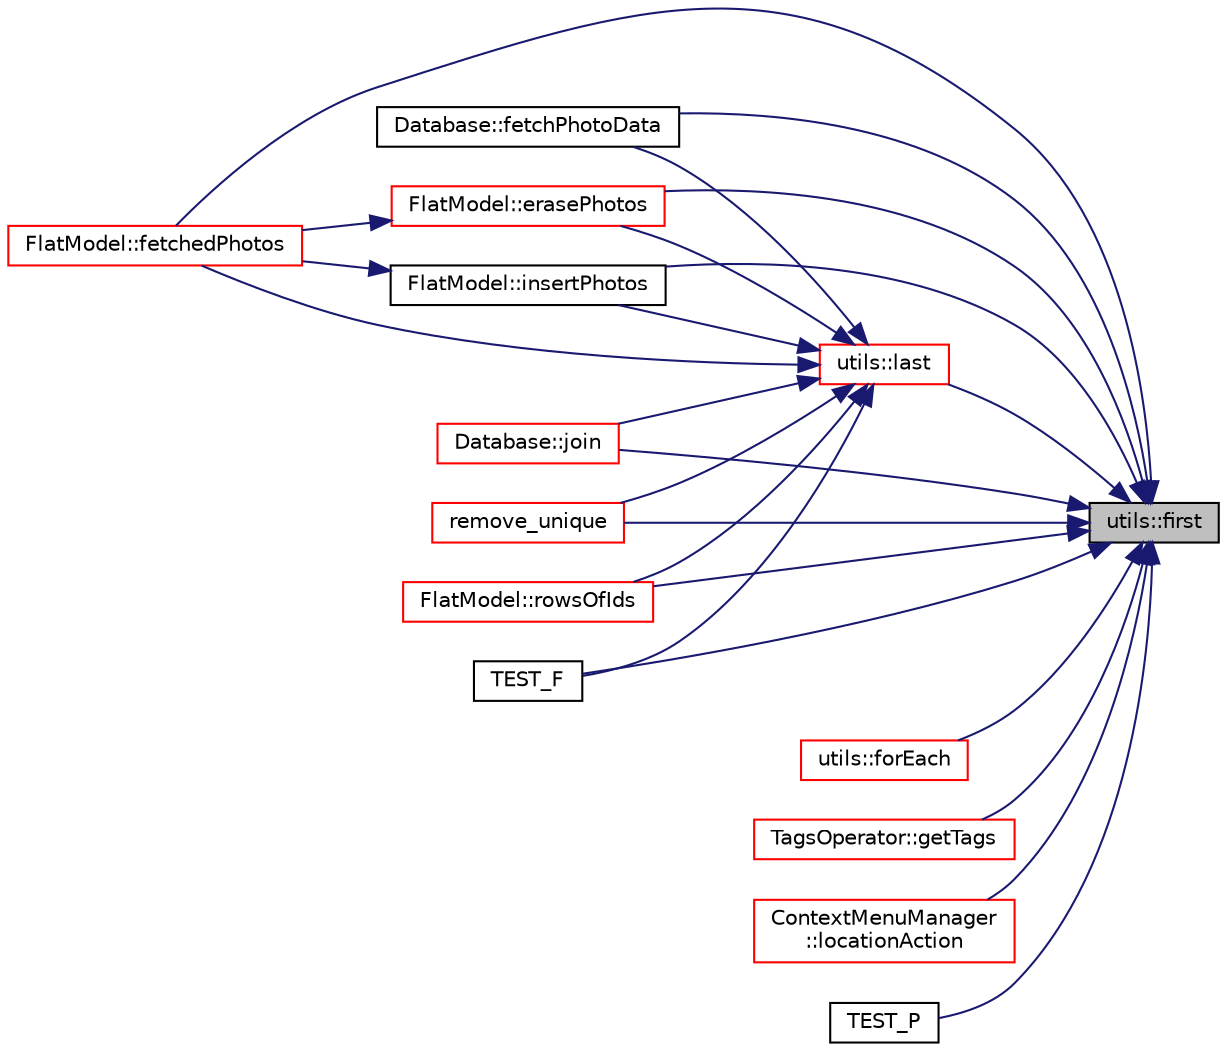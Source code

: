 digraph "utils::first"
{
 // LATEX_PDF_SIZE
  edge [fontname="Helvetica",fontsize="10",labelfontname="Helvetica",labelfontsize="10"];
  node [fontname="Helvetica",fontsize="10",shape=record];
  rankdir="RL";
  Node1 [label="utils::first",height=0.2,width=0.4,color="black", fillcolor="grey75", style="filled", fontcolor="black",tooltip=" "];
  Node1 -> Node2 [dir="back",color="midnightblue",fontsize="10",style="solid",fontname="Helvetica"];
  Node2 [label="FlatModel::erasePhotos",height=0.2,width=0.4,color="red", fillcolor="white", style="filled",URL="$class_flat_model.html#a17ca17a325581fe166f3dfba8cc8f9d0",tooltip=" "];
  Node2 -> Node3 [dir="back",color="midnightblue",fontsize="10",style="solid",fontname="Helvetica"];
  Node3 [label="FlatModel::fetchedPhotos",height=0.2,width=0.4,color="red", fillcolor="white", style="filled",URL="$class_flat_model.html#a592defb48c9e248c670c50350d8e663b",tooltip=" "];
  Node1 -> Node3 [dir="back",color="midnightblue",fontsize="10",style="solid",fontname="Helvetica"];
  Node1 -> Node21 [dir="back",color="midnightblue",fontsize="10",style="solid",fontname="Helvetica"];
  Node21 [label="Database::fetchPhotoData",height=0.2,width=0.4,color="black", fillcolor="white", style="filled",URL="$namespace_database.html#afaa9ca837b4731b68881090e4a6c34a4",tooltip=" "];
  Node1 -> Node22 [dir="back",color="midnightblue",fontsize="10",style="solid",fontname="Helvetica"];
  Node22 [label="utils::forEach",height=0.2,width=0.4,color="red", fillcolor="white", style="filled",URL="$namespaceutils.html#a23062c1030f23b28c121613089ddf9ac",tooltip=" "];
  Node1 -> Node24 [dir="back",color="midnightblue",fontsize="10",style="solid",fontname="Helvetica"];
  Node24 [label="TagsOperator::getTags",height=0.2,width=0.4,color="red", fillcolor="white", style="filled",URL="$class_tags_operator.html#ae9000e168deff5584784e21f45952453",tooltip=" "];
  Node1 -> Node32 [dir="back",color="midnightblue",fontsize="10",style="solid",fontname="Helvetica"];
  Node32 [label="FlatModel::insertPhotos",height=0.2,width=0.4,color="black", fillcolor="white", style="filled",URL="$class_flat_model.html#a4a20704d5025b16206e0f18f1c0139e0",tooltip=" "];
  Node32 -> Node3 [dir="back",color="midnightblue",fontsize="10",style="solid",fontname="Helvetica"];
  Node1 -> Node33 [dir="back",color="midnightblue",fontsize="10",style="solid",fontname="Helvetica"];
  Node33 [label="Database::join",height=0.2,width=0.4,color="red", fillcolor="white", style="filled",URL="$namespace_database.html#afefdec1a6f100f2a8b794a8e264f04de",tooltip=" "];
  Node1 -> Node38 [dir="back",color="midnightblue",fontsize="10",style="solid",fontname="Helvetica"];
  Node38 [label="utils::last",height=0.2,width=0.4,color="red", fillcolor="white", style="filled",URL="$namespaceutils.html#acd3b5c301050895cccf206a7393fbe17",tooltip=" "];
  Node38 -> Node2 [dir="back",color="midnightblue",fontsize="10",style="solid",fontname="Helvetica"];
  Node38 -> Node3 [dir="back",color="midnightblue",fontsize="10",style="solid",fontname="Helvetica"];
  Node38 -> Node21 [dir="back",color="midnightblue",fontsize="10",style="solid",fontname="Helvetica"];
  Node38 -> Node32 [dir="back",color="midnightblue",fontsize="10",style="solid",fontname="Helvetica"];
  Node38 -> Node33 [dir="back",color="midnightblue",fontsize="10",style="solid",fontname="Helvetica"];
  Node38 -> Node41 [dir="back",color="midnightblue",fontsize="10",style="solid",fontname="Helvetica"];
  Node41 [label="remove_unique",height=0.2,width=0.4,color="red", fillcolor="white", style="filled",URL="$containers__utils_8hpp.html#a89c50b99c72f12285c9711271553d89d",tooltip=" "];
  Node38 -> Node44 [dir="back",color="midnightblue",fontsize="10",style="solid",fontname="Helvetica"];
  Node44 [label="FlatModel::rowsOfIds",height=0.2,width=0.4,color="red", fillcolor="white", style="filled",URL="$class_flat_model.html#ad505c35de844271b44cbe93be943f4ce",tooltip=" "];
  Node38 -> Node46 [dir="back",color="midnightblue",fontsize="10",style="solid",fontname="Helvetica"];
  Node46 [label="TEST_F",height=0.2,width=0.4,color="black", fillcolor="white", style="filled",URL="$model__index__utils__tests_8cpp.html#ace9514b147b5b56926aa5ae945809f30",tooltip=" "];
  Node1 -> Node47 [dir="back",color="midnightblue",fontsize="10",style="solid",fontname="Helvetica"];
  Node47 [label="ContextMenuManager\l::locationAction",height=0.2,width=0.4,color="red", fillcolor="white", style="filled",URL="$class_context_menu_manager.html#aaf4a94f22264585ff880fb6dac2f1bbb",tooltip=" "];
  Node1 -> Node41 [dir="back",color="midnightblue",fontsize="10",style="solid",fontname="Helvetica"];
  Node1 -> Node44 [dir="back",color="midnightblue",fontsize="10",style="solid",fontname="Helvetica"];
  Node1 -> Node46 [dir="back",color="midnightblue",fontsize="10",style="solid",fontname="Helvetica"];
  Node1 -> Node50 [dir="back",color="midnightblue",fontsize="10",style="solid",fontname="Helvetica"];
  Node50 [label="TEST_P",height=0.2,width=0.4,color="black", fillcolor="white", style="filled",URL="$analyzer_tests_8cpp.html#aa7b32a6543363c681113509eb8158cf2",tooltip=" "];
}
